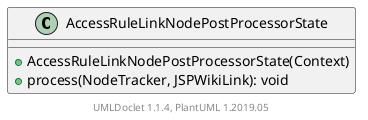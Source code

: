 @startuml

    class AccessRuleLinkNodePostProcessorState [[AccessRuleLinkNodePostProcessorState.html]] {
        +AccessRuleLinkNodePostProcessorState(Context)
        +process(NodeTracker, JSPWikiLink): void
    }


    center footer UMLDoclet 1.1.4, PlantUML 1.2019.05
@enduml
